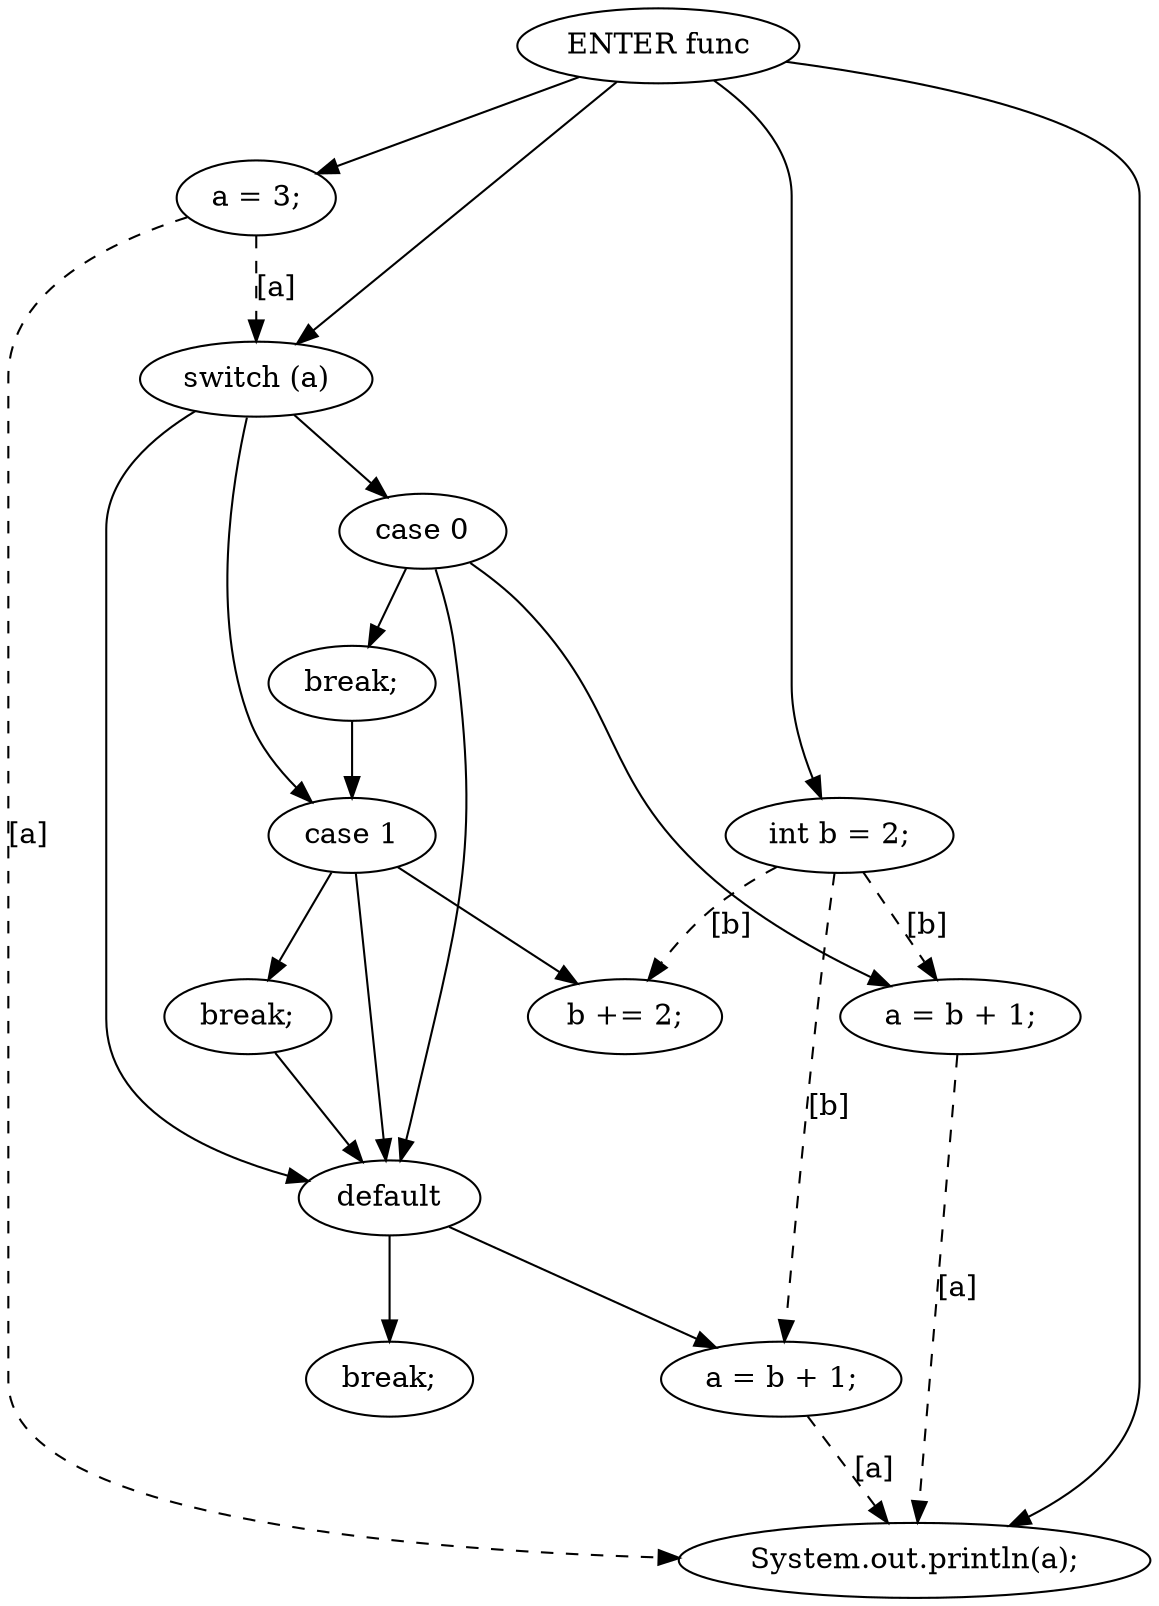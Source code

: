 digraph G {
  0 [ label="ENTER func" ];
  2 [ label="a = 3;" ];
  3 [ label="int b = 2;" ];
  4 [ label="switch (a)" ];
  5 [ label="case 0" ];
  6 [ label="a = b + 1;" ];
  7 [ label="break;" ];
  8 [ label="case 1" ];
  9 [ label="b += 2;" ];
  10 [ label="break;" ];
  11 [ label="default" ];
  12 [ label="a = b + 1;" ];
  13 [ label="break;" ];
  14 [ label="System.out.println(a);" ];
  2 -> 4 [ style="dashed" label="[a]" ];
  3 -> 6 [ style="dashed" label="[b]" ];
  3 -> 9 [ style="dashed" label="[b]" ];
  3 -> 12 [ style="dashed" label="[b]" ];
  6 -> 14 [ style="dashed" label="[a]" ];
  2 -> 14 [ style="dashed" label="[a]" ];
  12 -> 14 [ style="dashed" label="[a]" ];
  0 -> 2 [ ];
  0 -> 3 [ ];
  0 -> 4 [ ];
  0 -> 14 [ ];
  4 -> 5 [ ];
  5 -> 6 [ ];
  5 -> 7 [ ];
  7 -> 8 [ ];
  4 -> 8 [ ];
  8 -> 9 [ ];
  8 -> 10 [ ];
  10 -> 11 [ ];
  4 -> 11 [ ];
  11 -> 12 [ ];
  11 -> 13 [ ];
  5 -> 11 [ ];
  8 -> 11 [ ];
}
